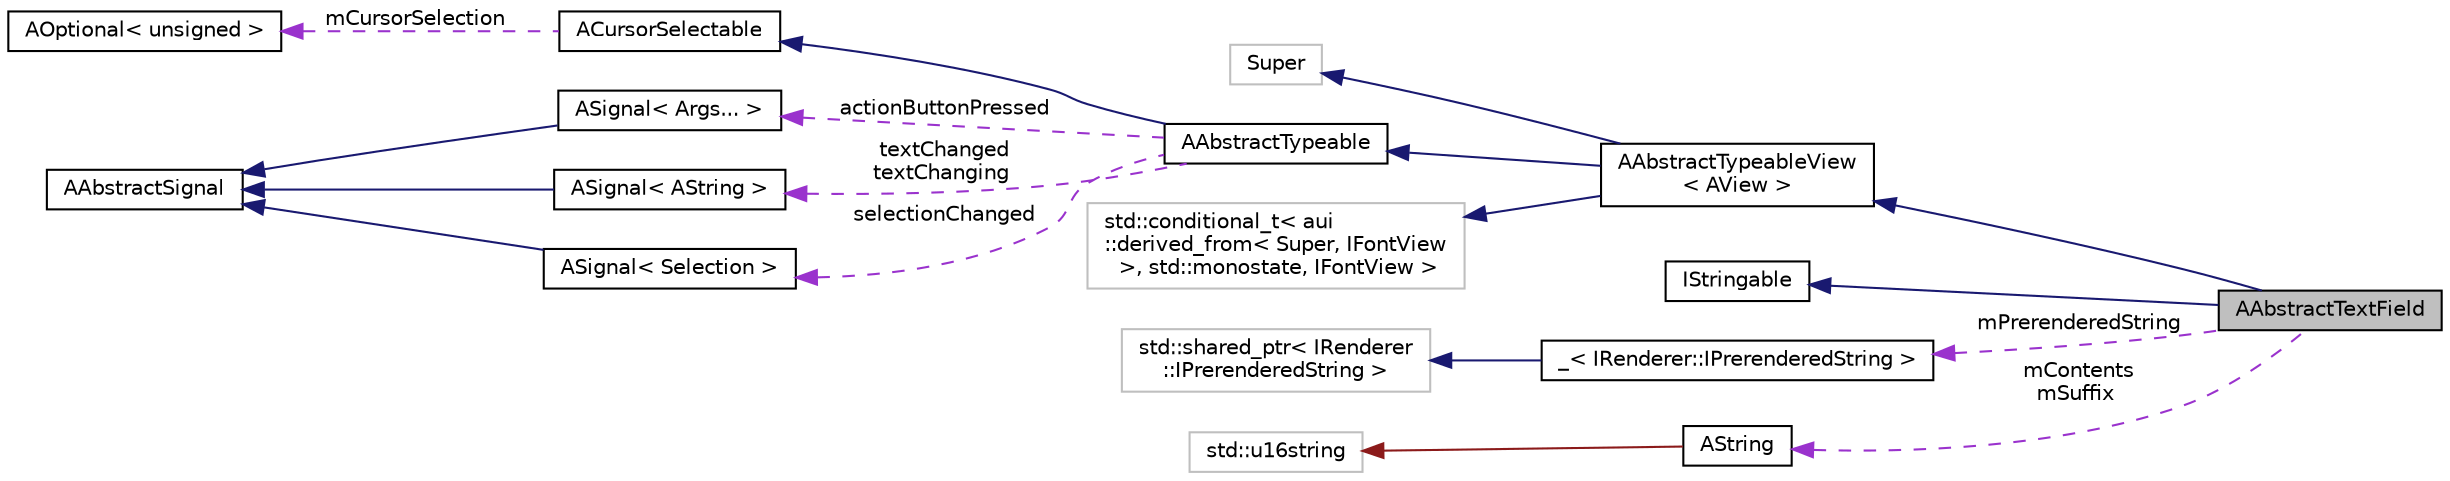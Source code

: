 digraph "AAbstractTextField"
{
 // LATEX_PDF_SIZE
  edge [fontname="Helvetica",fontsize="10",labelfontname="Helvetica",labelfontsize="10"];
  node [fontname="Helvetica",fontsize="10",shape=record];
  rankdir="LR";
  Node1 [label="AAbstractTextField",height=0.2,width=0.4,color="black", fillcolor="grey75", style="filled", fontcolor="black",tooltip="Text field implementation."];
  Node2 -> Node1 [dir="back",color="midnightblue",fontsize="10",style="solid",fontname="Helvetica"];
  Node2 [label="AAbstractTypeableView\l\< AView \>",height=0.2,width=0.4,color="black", fillcolor="white", style="filled",URL="$classAAbstractTypeableView.html",tooltip=" "];
  Node3 -> Node2 [dir="back",color="midnightblue",fontsize="10",style="solid",fontname="Helvetica"];
  Node3 [label="Super",height=0.2,width=0.4,color="grey75", fillcolor="white", style="filled",tooltip=" "];
  Node4 -> Node2 [dir="back",color="midnightblue",fontsize="10",style="solid",fontname="Helvetica"];
  Node4 [label="AAbstractTypeable",height=0.2,width=0.4,color="black", fillcolor="white", style="filled",URL="$classAAbstractTypeable.html",tooltip="Base class for AAbstractTypeableView which is template class."];
  Node5 -> Node4 [dir="back",color="midnightblue",fontsize="10",style="solid",fontname="Helvetica"];
  Node5 [label="ACursorSelectable",height=0.2,width=0.4,color="black", fillcolor="white", style="filled",URL="$classACursorSelectable.html",tooltip=" "];
  Node6 -> Node5 [dir="back",color="darkorchid3",fontsize="10",style="dashed",label=" mCursorSelection" ,fontname="Helvetica"];
  Node6 [label="AOptional\< unsigned \>",height=0.2,width=0.4,color="black", fillcolor="white", style="filled",URL="$classAOptional.html",tooltip=" "];
  Node7 -> Node4 [dir="back",color="darkorchid3",fontsize="10",style="dashed",label=" actionButtonPressed" ,fontname="Helvetica"];
  Node7 [label="ASignal\< Args... \>",height=0.2,width=0.4,color="black", fillcolor="white", style="filled",URL="$classASignal.html",tooltip=" "];
  Node8 -> Node7 [dir="back",color="midnightblue",fontsize="10",style="solid",fontname="Helvetica"];
  Node8 [label="AAbstractSignal",height=0.2,width=0.4,color="black", fillcolor="white", style="filled",URL="$classAAbstractSignal.html",tooltip="Base class for signal."];
  Node9 -> Node4 [dir="back",color="darkorchid3",fontsize="10",style="dashed",label=" textChanged\ntextChanging" ,fontname="Helvetica"];
  Node9 [label="ASignal\< AString \>",height=0.2,width=0.4,color="black", fillcolor="white", style="filled",URL="$classASignal.html",tooltip=" "];
  Node8 -> Node9 [dir="back",color="midnightblue",fontsize="10",style="solid",fontname="Helvetica"];
  Node10 -> Node4 [dir="back",color="darkorchid3",fontsize="10",style="dashed",label=" selectionChanged" ,fontname="Helvetica"];
  Node10 [label="ASignal\< Selection \>",height=0.2,width=0.4,color="black", fillcolor="white", style="filled",URL="$classASignal.html",tooltip=" "];
  Node8 -> Node10 [dir="back",color="midnightblue",fontsize="10",style="solid",fontname="Helvetica"];
  Node11 -> Node2 [dir="back",color="midnightblue",fontsize="10",style="solid",fontname="Helvetica"];
  Node11 [label="std::conditional_t\< aui\l::derived_from\< Super, IFontView\l \>, std::monostate, IFontView \>",height=0.2,width=0.4,color="grey75", fillcolor="white", style="filled",tooltip=" "];
  Node12 -> Node1 [dir="back",color="midnightblue",fontsize="10",style="solid",fontname="Helvetica"];
  Node12 [label="IStringable",height=0.2,width=0.4,color="black", fillcolor="white", style="filled",URL="$classIStringable.html",tooltip="Object that can be converted to string."];
  Node13 -> Node1 [dir="back",color="darkorchid3",fontsize="10",style="dashed",label=" mPrerenderedString" ,fontname="Helvetica"];
  Node13 [label="_\< IRenderer::IPrerenderedString \>",height=0.2,width=0.4,color="black", fillcolor="white", style="filled",URL="$class__.html",tooltip=" "];
  Node14 -> Node13 [dir="back",color="midnightblue",fontsize="10",style="solid",fontname="Helvetica"];
  Node14 [label="std::shared_ptr\< IRenderer\l::IPrerenderedString \>",height=0.2,width=0.4,color="grey75", fillcolor="white", style="filled",tooltip=" "];
  Node15 -> Node1 [dir="back",color="darkorchid3",fontsize="10",style="dashed",label=" mContents\nmSuffix" ,fontname="Helvetica"];
  Node15 [label="AString",height=0.2,width=0.4,color="black", fillcolor="white", style="filled",URL="$classAString.html",tooltip="Represents a Unicode character string."];
  Node16 -> Node15 [dir="back",color="firebrick4",fontsize="10",style="solid",fontname="Helvetica"];
  Node16 [label="std::u16string",height=0.2,width=0.4,color="grey75", fillcolor="white", style="filled",tooltip=" "];
}
